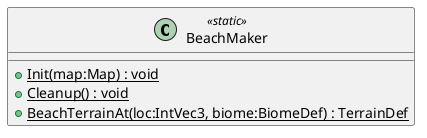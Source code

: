 @startuml
class BeachMaker <<static>> {
    + {static} Init(map:Map) : void
    + {static} Cleanup() : void
    + {static} BeachTerrainAt(loc:IntVec3, biome:BiomeDef) : TerrainDef
}
@enduml
